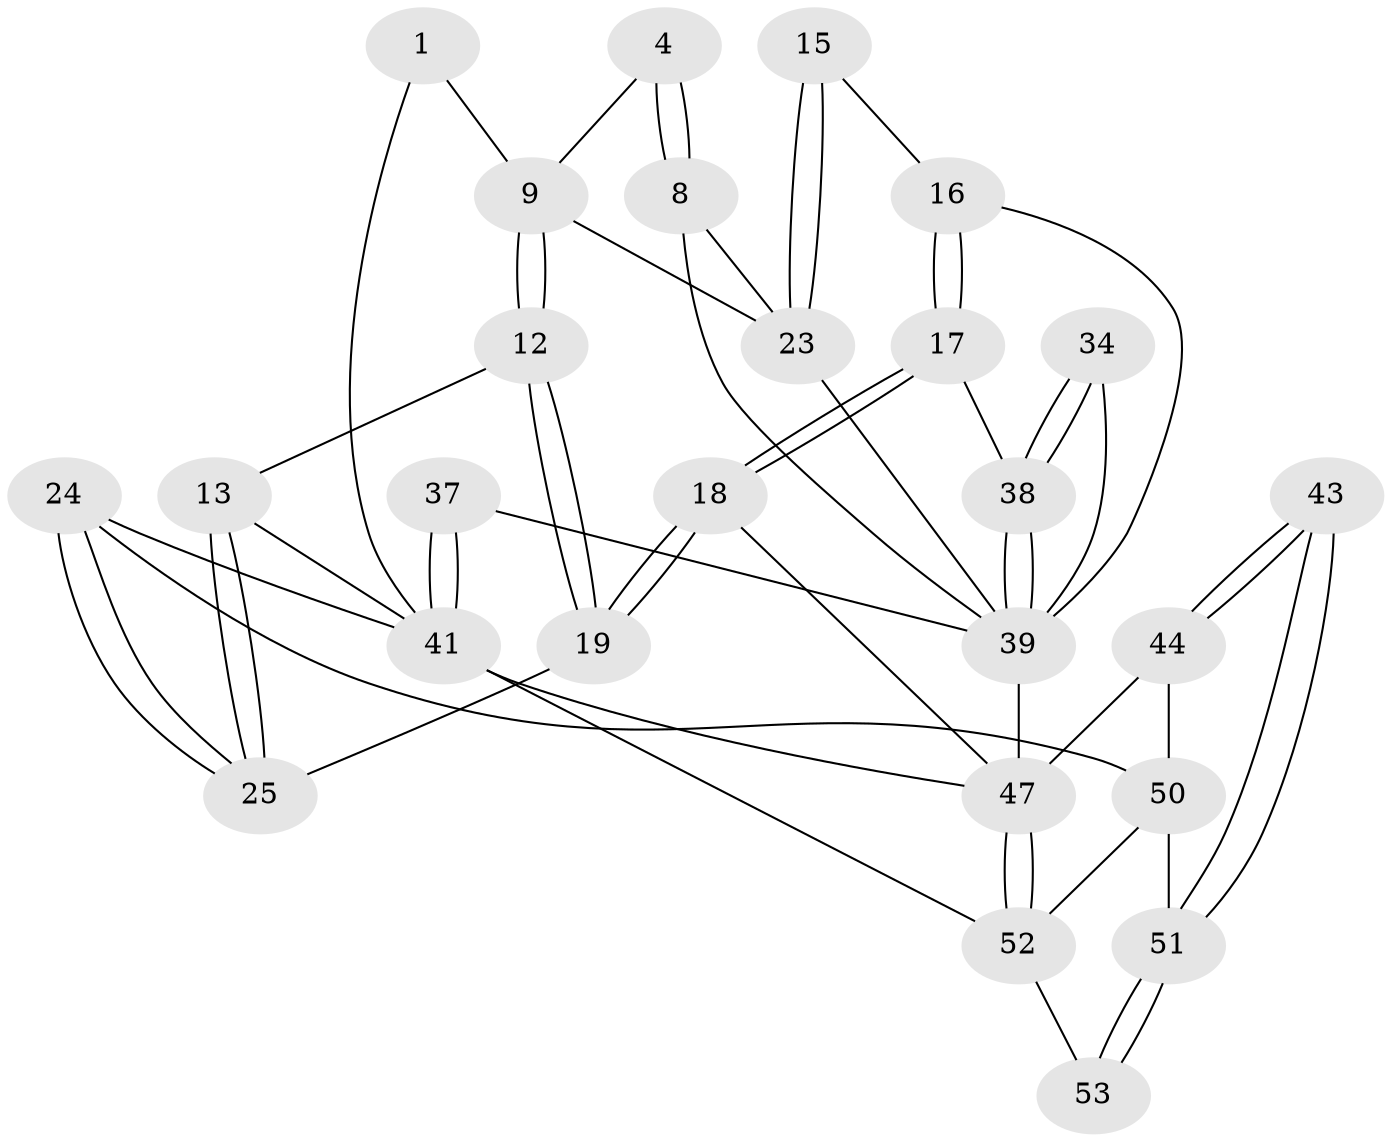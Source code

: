 // original degree distribution, {4: 0.24528301886792453, 5: 0.4716981132075472, 3: 0.05660377358490566, 6: 0.22641509433962265}
// Generated by graph-tools (version 1.1) at 2025/01/03/09/25 05:01:18]
// undirected, 26 vertices, 58 edges
graph export_dot {
graph [start="1"]
  node [color=gray90,style=filled];
  1 [pos="+1+0"];
  4 [pos="+0.8499807873159206+0.0760913807630492"];
  8 [pos="+0.8581815707764312+0.15963422526450355"];
  9 [pos="+0.45512227889252865+0",super="+3"];
  12 [pos="+0.4039179850031427+0"];
  13 [pos="+0.11714342588884584+0.16938111686001972",super="+11"];
  15 [pos="+0.5974998663142339+0.19507068248910206"];
  16 [pos="+0.5611906193425014+0.25858924556085283"];
  17 [pos="+0.4528391958348045+0.36570151112523924"];
  18 [pos="+0.3720505600772836+0.3743209557245841"];
  19 [pos="+0.30908131716061954+0.2912315361957863"];
  23 [pos="+0.7731698956626188+0.31869787166057284",super="+20+14"];
  24 [pos="+0+0.33213601427857453"];
  25 [pos="+0.09170872229739065+0.24792398139178215"];
  34 [pos="+0.6744856295175133+0.6027169021178601"];
  37 [pos="+1+0.5380541882007662",super="+6"];
  38 [pos="+0.6436297489703461+0.7217904924895813",super="+32+31"];
  39 [pos="+0.6437738132327265+0.7252811174819511",super="+35+33+36+21+26"];
  41 [pos="+1+0.8357635399071395",super="+10"];
  43 [pos="+0.20857822290299863+0.807367061071607"];
  44 [pos="+0.09265813456751451+0.7675414710030417",super="+29+28+42"];
  47 [pos="+0.6088865142926531+0.9704200855475896",super="+45+40+27+46"];
  50 [pos="+0.05237548254745055+0.8005009585134493",super="+48"];
  51 [pos="+0.14021419367827326+0.9109238178009493"];
  52 [pos="+0.6085732538722239+0.9767343791552483",super="+49"];
  53 [pos="+0.13409955983531144+1"];
  1 -- 9;
  1 -- 41;
  4 -- 8;
  4 -- 8;
  4 -- 9;
  8 -- 23;
  8 -- 39;
  9 -- 12;
  9 -- 12;
  9 -- 23;
  12 -- 13;
  12 -- 19;
  12 -- 19;
  13 -- 25;
  13 -- 25;
  13 -- 41;
  15 -- 16;
  15 -- 23 [weight=2];
  15 -- 23;
  16 -- 17;
  16 -- 17;
  16 -- 39;
  17 -- 18;
  17 -- 18;
  17 -- 38;
  18 -- 19;
  18 -- 19;
  18 -- 47;
  19 -- 25;
  23 -- 39;
  24 -- 25;
  24 -- 25;
  24 -- 41;
  24 -- 50;
  34 -- 38 [weight=2];
  34 -- 38;
  34 -- 39;
  37 -- 41 [weight=2];
  37 -- 41;
  37 -- 39 [weight=2];
  38 -- 39 [weight=2];
  38 -- 39;
  39 -- 47 [weight=2];
  41 -- 52 [weight=2];
  41 -- 47;
  43 -- 44 [weight=2];
  43 -- 44;
  43 -- 51;
  43 -- 51;
  44 -- 50 [weight=2];
  44 -- 47 [weight=2];
  47 -- 52;
  47 -- 52;
  50 -- 51;
  50 -- 52;
  51 -- 53;
  51 -- 53;
  52 -- 53 [weight=2];
}
